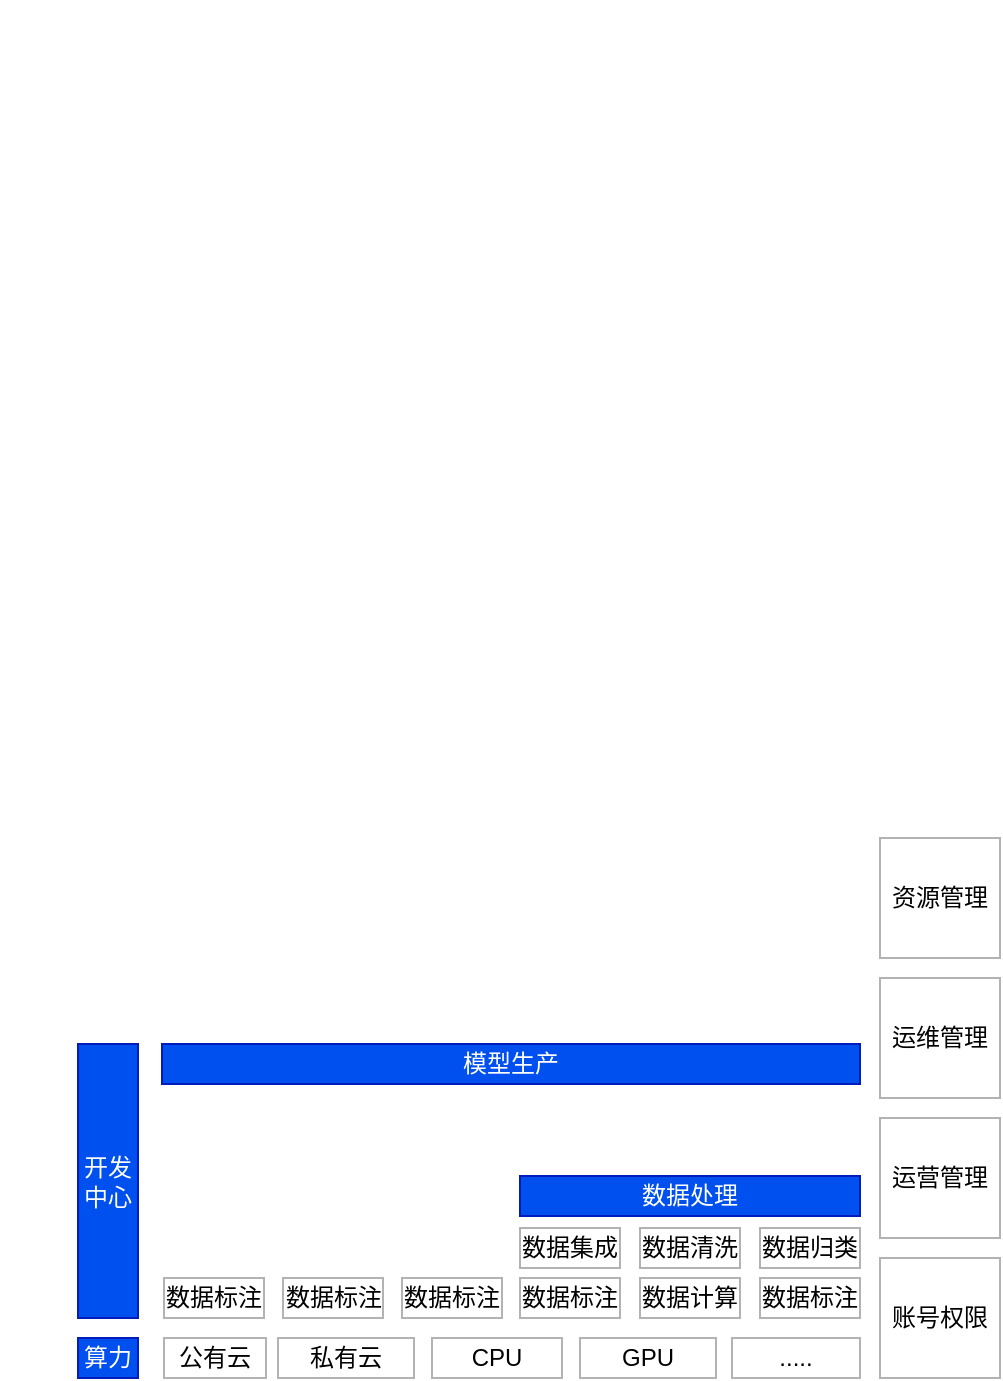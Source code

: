 <mxfile version="14.9.6" type="github">
  <diagram id="Ht1M8jgEwFfnCIfOTk4-" name="Page-1">
    <mxGraphModel dx="1505" dy="455" grid="1" gridSize="10" guides="1" tooltips="1" connect="1" arrows="1" fold="1" page="1" pageScale="1" pageWidth="827" pageHeight="1169" math="0" shadow="0">
      <root>
        <mxCell id="0" />
        <mxCell id="1" parent="0" />
        <mxCell id="sR6iaG6ek7NB8Ki9UmXm-1" value="" style="shape=image;verticalLabelPosition=bottom;labelBackgroundColor=#ffffff;verticalAlign=top;aspect=fixed;imageAspect=0;image=https://bce.bdstatic.com/p3m/common-service/uploads/AI%E4%B8%AD%E5%8F%B0-%E6%9E%B6%E6%9E%84%E5%9B%BE_edd81eb.png;" vertex="1" parent="1">
          <mxGeometry x="-580" y="350" width="498.21" height="320.96" as="geometry" />
        </mxCell>
        <mxCell id="sR6iaG6ek7NB8Ki9UmXm-3" value="公有云" style="rounded=0;whiteSpace=wrap;html=1;strokeColor=#B3B3B3;" vertex="1" parent="1">
          <mxGeometry x="-498" y="1019" width="51" height="20" as="geometry" />
        </mxCell>
        <mxCell id="sR6iaG6ek7NB8Ki9UmXm-4" value="私有云" style="rounded=0;whiteSpace=wrap;html=1;strokeColor=#B3B3B3;" vertex="1" parent="1">
          <mxGeometry x="-441" y="1019" width="68" height="20" as="geometry" />
        </mxCell>
        <mxCell id="sR6iaG6ek7NB8Ki9UmXm-5" value="CPU" style="rounded=0;whiteSpace=wrap;html=1;strokeColor=#B3B3B3;" vertex="1" parent="1">
          <mxGeometry x="-364" y="1019" width="65" height="20" as="geometry" />
        </mxCell>
        <mxCell id="sR6iaG6ek7NB8Ki9UmXm-6" value="GPU" style="rounded=0;whiteSpace=wrap;html=1;strokeColor=#B3B3B3;" vertex="1" parent="1">
          <mxGeometry x="-290" y="1019" width="68" height="20" as="geometry" />
        </mxCell>
        <mxCell id="sR6iaG6ek7NB8Ki9UmXm-7" value="&lt;div&gt;&lt;span&gt;.....&lt;/span&gt;&lt;/div&gt;" style="rounded=0;whiteSpace=wrap;html=1;align=center;strokeColor=#B3B3B3;" vertex="1" parent="1">
          <mxGeometry x="-214" y="1019" width="64" height="20" as="geometry" />
        </mxCell>
        <mxCell id="sR6iaG6ek7NB8Ki9UmXm-8" value="算力" style="rounded=0;whiteSpace=wrap;html=1;fillColor=#0050ef;strokeColor=#001DBC;fontColor=#ffffff;" vertex="1" parent="1">
          <mxGeometry x="-541" y="1019" width="30" height="20" as="geometry" />
        </mxCell>
        <mxCell id="sR6iaG6ek7NB8Ki9UmXm-9" value="账号权限" style="whiteSpace=wrap;html=1;aspect=fixed;strokeColor=#B3B3B3;" vertex="1" parent="1">
          <mxGeometry x="-140" y="979" width="60" height="60" as="geometry" />
        </mxCell>
        <mxCell id="sR6iaG6ek7NB8Ki9UmXm-11" value="运营管理" style="whiteSpace=wrap;html=1;aspect=fixed;strokeColor=#B3B3B3;" vertex="1" parent="1">
          <mxGeometry x="-140" y="909" width="60" height="60" as="geometry" />
        </mxCell>
        <mxCell id="sR6iaG6ek7NB8Ki9UmXm-14" value="数据集成" style="rounded=0;whiteSpace=wrap;html=1;strokeColor=#B3B3B3;" vertex="1" parent="1">
          <mxGeometry x="-320" y="964" width="50" height="20" as="geometry" />
        </mxCell>
        <mxCell id="sR6iaG6ek7NB8Ki9UmXm-15" value="数据清洗" style="rounded=0;whiteSpace=wrap;html=1;strokeColor=#B3B3B3;" vertex="1" parent="1">
          <mxGeometry x="-260" y="964" width="50" height="20" as="geometry" />
        </mxCell>
        <mxCell id="sR6iaG6ek7NB8Ki9UmXm-16" value="数据归类" style="rounded=0;whiteSpace=wrap;html=1;strokeColor=#B3B3B3;" vertex="1" parent="1">
          <mxGeometry x="-200" y="964" width="50" height="20" as="geometry" />
        </mxCell>
        <mxCell id="sR6iaG6ek7NB8Ki9UmXm-17" value="数据标注" style="rounded=0;whiteSpace=wrap;html=1;strokeColor=#B3B3B3;" vertex="1" parent="1">
          <mxGeometry x="-320" y="989" width="50" height="20" as="geometry" />
        </mxCell>
        <mxCell id="sR6iaG6ek7NB8Ki9UmXm-18" value="数据计算" style="rounded=0;whiteSpace=wrap;html=1;strokeColor=#B3B3B3;" vertex="1" parent="1">
          <mxGeometry x="-260" y="989" width="50" height="20" as="geometry" />
        </mxCell>
        <mxCell id="sR6iaG6ek7NB8Ki9UmXm-19" value="数据标注" style="rounded=0;whiteSpace=wrap;html=1;strokeColor=#B3B3B3;" vertex="1" parent="1">
          <mxGeometry x="-200" y="989" width="50" height="20" as="geometry" />
        </mxCell>
        <mxCell id="sR6iaG6ek7NB8Ki9UmXm-21" value="运维管理" style="whiteSpace=wrap;html=1;aspect=fixed;strokeColor=#B3B3B3;" vertex="1" parent="1">
          <mxGeometry x="-140" y="839" width="60" height="60" as="geometry" />
        </mxCell>
        <mxCell id="sR6iaG6ek7NB8Ki9UmXm-22" value="资源管理" style="whiteSpace=wrap;html=1;aspect=fixed;strokeColor=#B3B3B3;" vertex="1" parent="1">
          <mxGeometry x="-140" y="769" width="60" height="60" as="geometry" />
        </mxCell>
        <mxCell id="sR6iaG6ek7NB8Ki9UmXm-24" value="数据处理" style="rounded=0;whiteSpace=wrap;html=1;strokeColor=#001DBC;fillColor=#0050ef;fontColor=#ffffff;" vertex="1" parent="1">
          <mxGeometry x="-320" y="938" width="170" height="20" as="geometry" />
        </mxCell>
        <mxCell id="sR6iaG6ek7NB8Ki9UmXm-25" value="数据标注" style="rounded=0;whiteSpace=wrap;html=1;strokeColor=#B3B3B3;" vertex="1" parent="1">
          <mxGeometry x="-498" y="989" width="50" height="20" as="geometry" />
        </mxCell>
        <mxCell id="sR6iaG6ek7NB8Ki9UmXm-26" value="数据标注" style="rounded=0;whiteSpace=wrap;html=1;strokeColor=#B3B3B3;" vertex="1" parent="1">
          <mxGeometry x="-438.5" y="989" width="50" height="20" as="geometry" />
        </mxCell>
        <mxCell id="sR6iaG6ek7NB8Ki9UmXm-27" value="数据标注" style="rounded=0;whiteSpace=wrap;html=1;strokeColor=#B3B3B3;" vertex="1" parent="1">
          <mxGeometry x="-379" y="989" width="50" height="20" as="geometry" />
        </mxCell>
        <mxCell id="sR6iaG6ek7NB8Ki9UmXm-28" value="开发中心" style="rounded=0;whiteSpace=wrap;html=1;fillColor=#0050ef;strokeColor=#001DBC;fontColor=#ffffff;" vertex="1" parent="1">
          <mxGeometry x="-541" y="872" width="30" height="137" as="geometry" />
        </mxCell>
        <mxCell id="sR6iaG6ek7NB8Ki9UmXm-29" value="模型生产" style="rounded=0;whiteSpace=wrap;html=1;strokeColor=#001DBC;fillColor=#0050ef;fontColor=#ffffff;" vertex="1" parent="1">
          <mxGeometry x="-499" y="872" width="349" height="20" as="geometry" />
        </mxCell>
      </root>
    </mxGraphModel>
  </diagram>
</mxfile>
